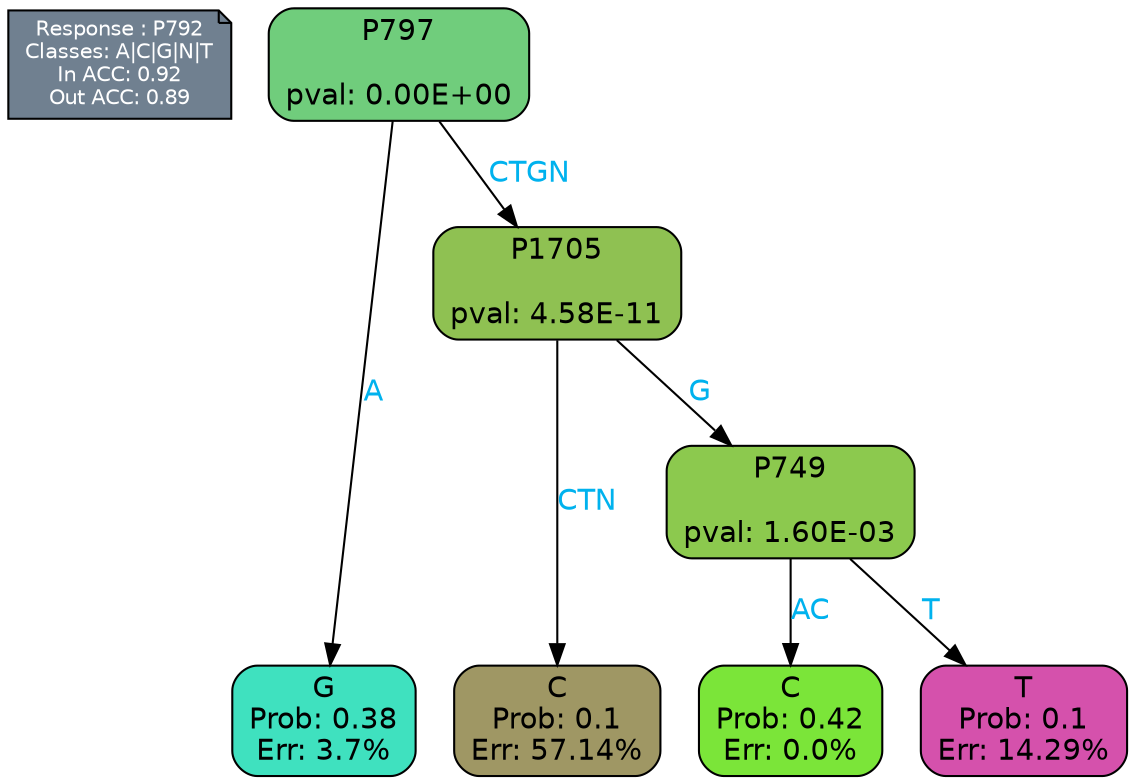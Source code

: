 digraph Tree {
node [shape=box, style="filled, rounded", color="black", fontname=helvetica] ;
graph [ranksep=equally, splines=polylines, bgcolor=transparent, dpi=600] ;
edge [fontname=helvetica] ;
LEGEND [label="Response : P792
Classes: A|C|G|N|T
In ACC: 0.92
Out ACC: 0.89
",shape=note,align=left,style=filled,fillcolor="slategray",fontcolor="white",fontsize=10];1 [label="P797

pval: 0.00E+00", fillcolor="#70cd7c"] ;
2 [label="G
Prob: 0.38
Err: 3.7%", fillcolor="#3fe1bf"] ;
3 [label="P1705

pval: 4.58E-11", fillcolor="#8fc152"] ;
4 [label="C
Prob: 0.1
Err: 57.14%", fillcolor="#9f9764"] ;
5 [label="P749

pval: 1.60E-03", fillcolor="#8cc94e"] ;
6 [label="C
Prob: 0.42
Err: 0.0%", fillcolor="#7be539"] ;
7 [label="T
Prob: 0.1
Err: 14.29%", fillcolor="#d551ac"] ;
1 -> 2 [label="A",fontcolor=deepskyblue2] ;
1 -> 3 [label="CTGN",fontcolor=deepskyblue2] ;
3 -> 4 [label="CTN",fontcolor=deepskyblue2] ;
3 -> 5 [label="G",fontcolor=deepskyblue2] ;
5 -> 6 [label="AC",fontcolor=deepskyblue2] ;
5 -> 7 [label="T",fontcolor=deepskyblue2] ;
{rank = same; 2;4;6;7;}{rank = same; LEGEND;1;}}